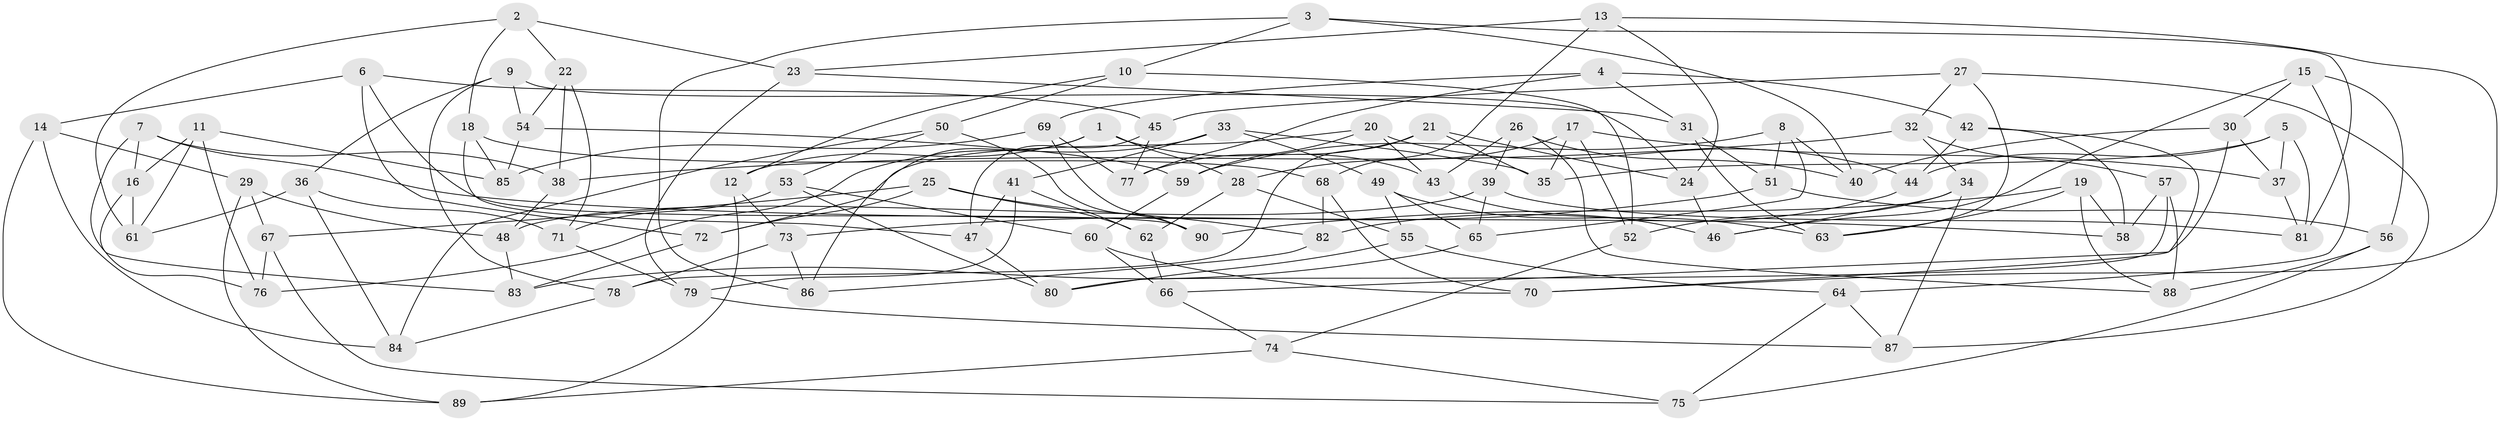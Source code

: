 // coarse degree distribution, {4: 0.07142857142857142, 7: 0.5357142857142857, 5: 0.14285714285714285, 6: 0.14285714285714285, 8: 0.07142857142857142, 9: 0.03571428571428571}
// Generated by graph-tools (version 1.1) at 2025/38/03/04/25 23:38:06]
// undirected, 90 vertices, 180 edges
graph export_dot {
  node [color=gray90,style=filled];
  1;
  2;
  3;
  4;
  5;
  6;
  7;
  8;
  9;
  10;
  11;
  12;
  13;
  14;
  15;
  16;
  17;
  18;
  19;
  20;
  21;
  22;
  23;
  24;
  25;
  26;
  27;
  28;
  29;
  30;
  31;
  32;
  33;
  34;
  35;
  36;
  37;
  38;
  39;
  40;
  41;
  42;
  43;
  44;
  45;
  46;
  47;
  48;
  49;
  50;
  51;
  52;
  53;
  54;
  55;
  56;
  57;
  58;
  59;
  60;
  61;
  62;
  63;
  64;
  65;
  66;
  67;
  68;
  69;
  70;
  71;
  72;
  73;
  74;
  75;
  76;
  77;
  78;
  79;
  80;
  81;
  82;
  83;
  84;
  85;
  86;
  87;
  88;
  89;
  90;
  1 -- 12;
  1 -- 28;
  1 -- 86;
  1 -- 43;
  2 -- 23;
  2 -- 22;
  2 -- 61;
  2 -- 18;
  3 -- 40;
  3 -- 10;
  3 -- 86;
  3 -- 81;
  4 -- 77;
  4 -- 42;
  4 -- 69;
  4 -- 31;
  5 -- 37;
  5 -- 35;
  5 -- 81;
  5 -- 44;
  6 -- 45;
  6 -- 90;
  6 -- 14;
  6 -- 72;
  7 -- 16;
  7 -- 38;
  7 -- 83;
  7 -- 58;
  8 -- 59;
  8 -- 40;
  8 -- 51;
  8 -- 65;
  9 -- 36;
  9 -- 78;
  9 -- 24;
  9 -- 54;
  10 -- 52;
  10 -- 50;
  10 -- 12;
  11 -- 85;
  11 -- 76;
  11 -- 61;
  11 -- 16;
  12 -- 89;
  12 -- 73;
  13 -- 70;
  13 -- 23;
  13 -- 24;
  13 -- 68;
  14 -- 89;
  14 -- 84;
  14 -- 29;
  15 -- 64;
  15 -- 30;
  15 -- 46;
  15 -- 56;
  16 -- 61;
  16 -- 76;
  17 -- 37;
  17 -- 35;
  17 -- 52;
  17 -- 28;
  18 -- 85;
  18 -- 47;
  18 -- 68;
  19 -- 90;
  19 -- 63;
  19 -- 58;
  19 -- 88;
  20 -- 43;
  20 -- 72;
  20 -- 59;
  20 -- 44;
  21 -- 35;
  21 -- 24;
  21 -- 78;
  21 -- 77;
  22 -- 38;
  22 -- 54;
  22 -- 71;
  23 -- 31;
  23 -- 79;
  24 -- 46;
  25 -- 72;
  25 -- 67;
  25 -- 62;
  25 -- 82;
  26 -- 43;
  26 -- 40;
  26 -- 39;
  26 -- 88;
  27 -- 45;
  27 -- 32;
  27 -- 63;
  27 -- 87;
  28 -- 62;
  28 -- 55;
  29 -- 89;
  29 -- 48;
  29 -- 67;
  30 -- 66;
  30 -- 40;
  30 -- 37;
  31 -- 63;
  31 -- 51;
  32 -- 57;
  32 -- 34;
  32 -- 38;
  33 -- 35;
  33 -- 76;
  33 -- 41;
  33 -- 49;
  34 -- 46;
  34 -- 52;
  34 -- 87;
  36 -- 71;
  36 -- 84;
  36 -- 61;
  37 -- 81;
  38 -- 48;
  39 -- 81;
  39 -- 65;
  39 -- 48;
  41 -- 79;
  41 -- 62;
  41 -- 47;
  42 -- 58;
  42 -- 44;
  42 -- 70;
  43 -- 46;
  44 -- 82;
  45 -- 47;
  45 -- 77;
  47 -- 80;
  48 -- 83;
  49 -- 55;
  49 -- 65;
  49 -- 63;
  50 -- 84;
  50 -- 90;
  50 -- 53;
  51 -- 73;
  51 -- 56;
  52 -- 74;
  53 -- 71;
  53 -- 80;
  53 -- 60;
  54 -- 59;
  54 -- 85;
  55 -- 64;
  55 -- 80;
  56 -- 75;
  56 -- 88;
  57 -- 88;
  57 -- 80;
  57 -- 58;
  59 -- 60;
  60 -- 70;
  60 -- 66;
  62 -- 66;
  64 -- 75;
  64 -- 87;
  65 -- 83;
  66 -- 74;
  67 -- 75;
  67 -- 76;
  68 -- 70;
  68 -- 82;
  69 -- 90;
  69 -- 77;
  69 -- 85;
  71 -- 79;
  72 -- 83;
  73 -- 86;
  73 -- 78;
  74 -- 75;
  74 -- 89;
  78 -- 84;
  79 -- 87;
  82 -- 86;
}

